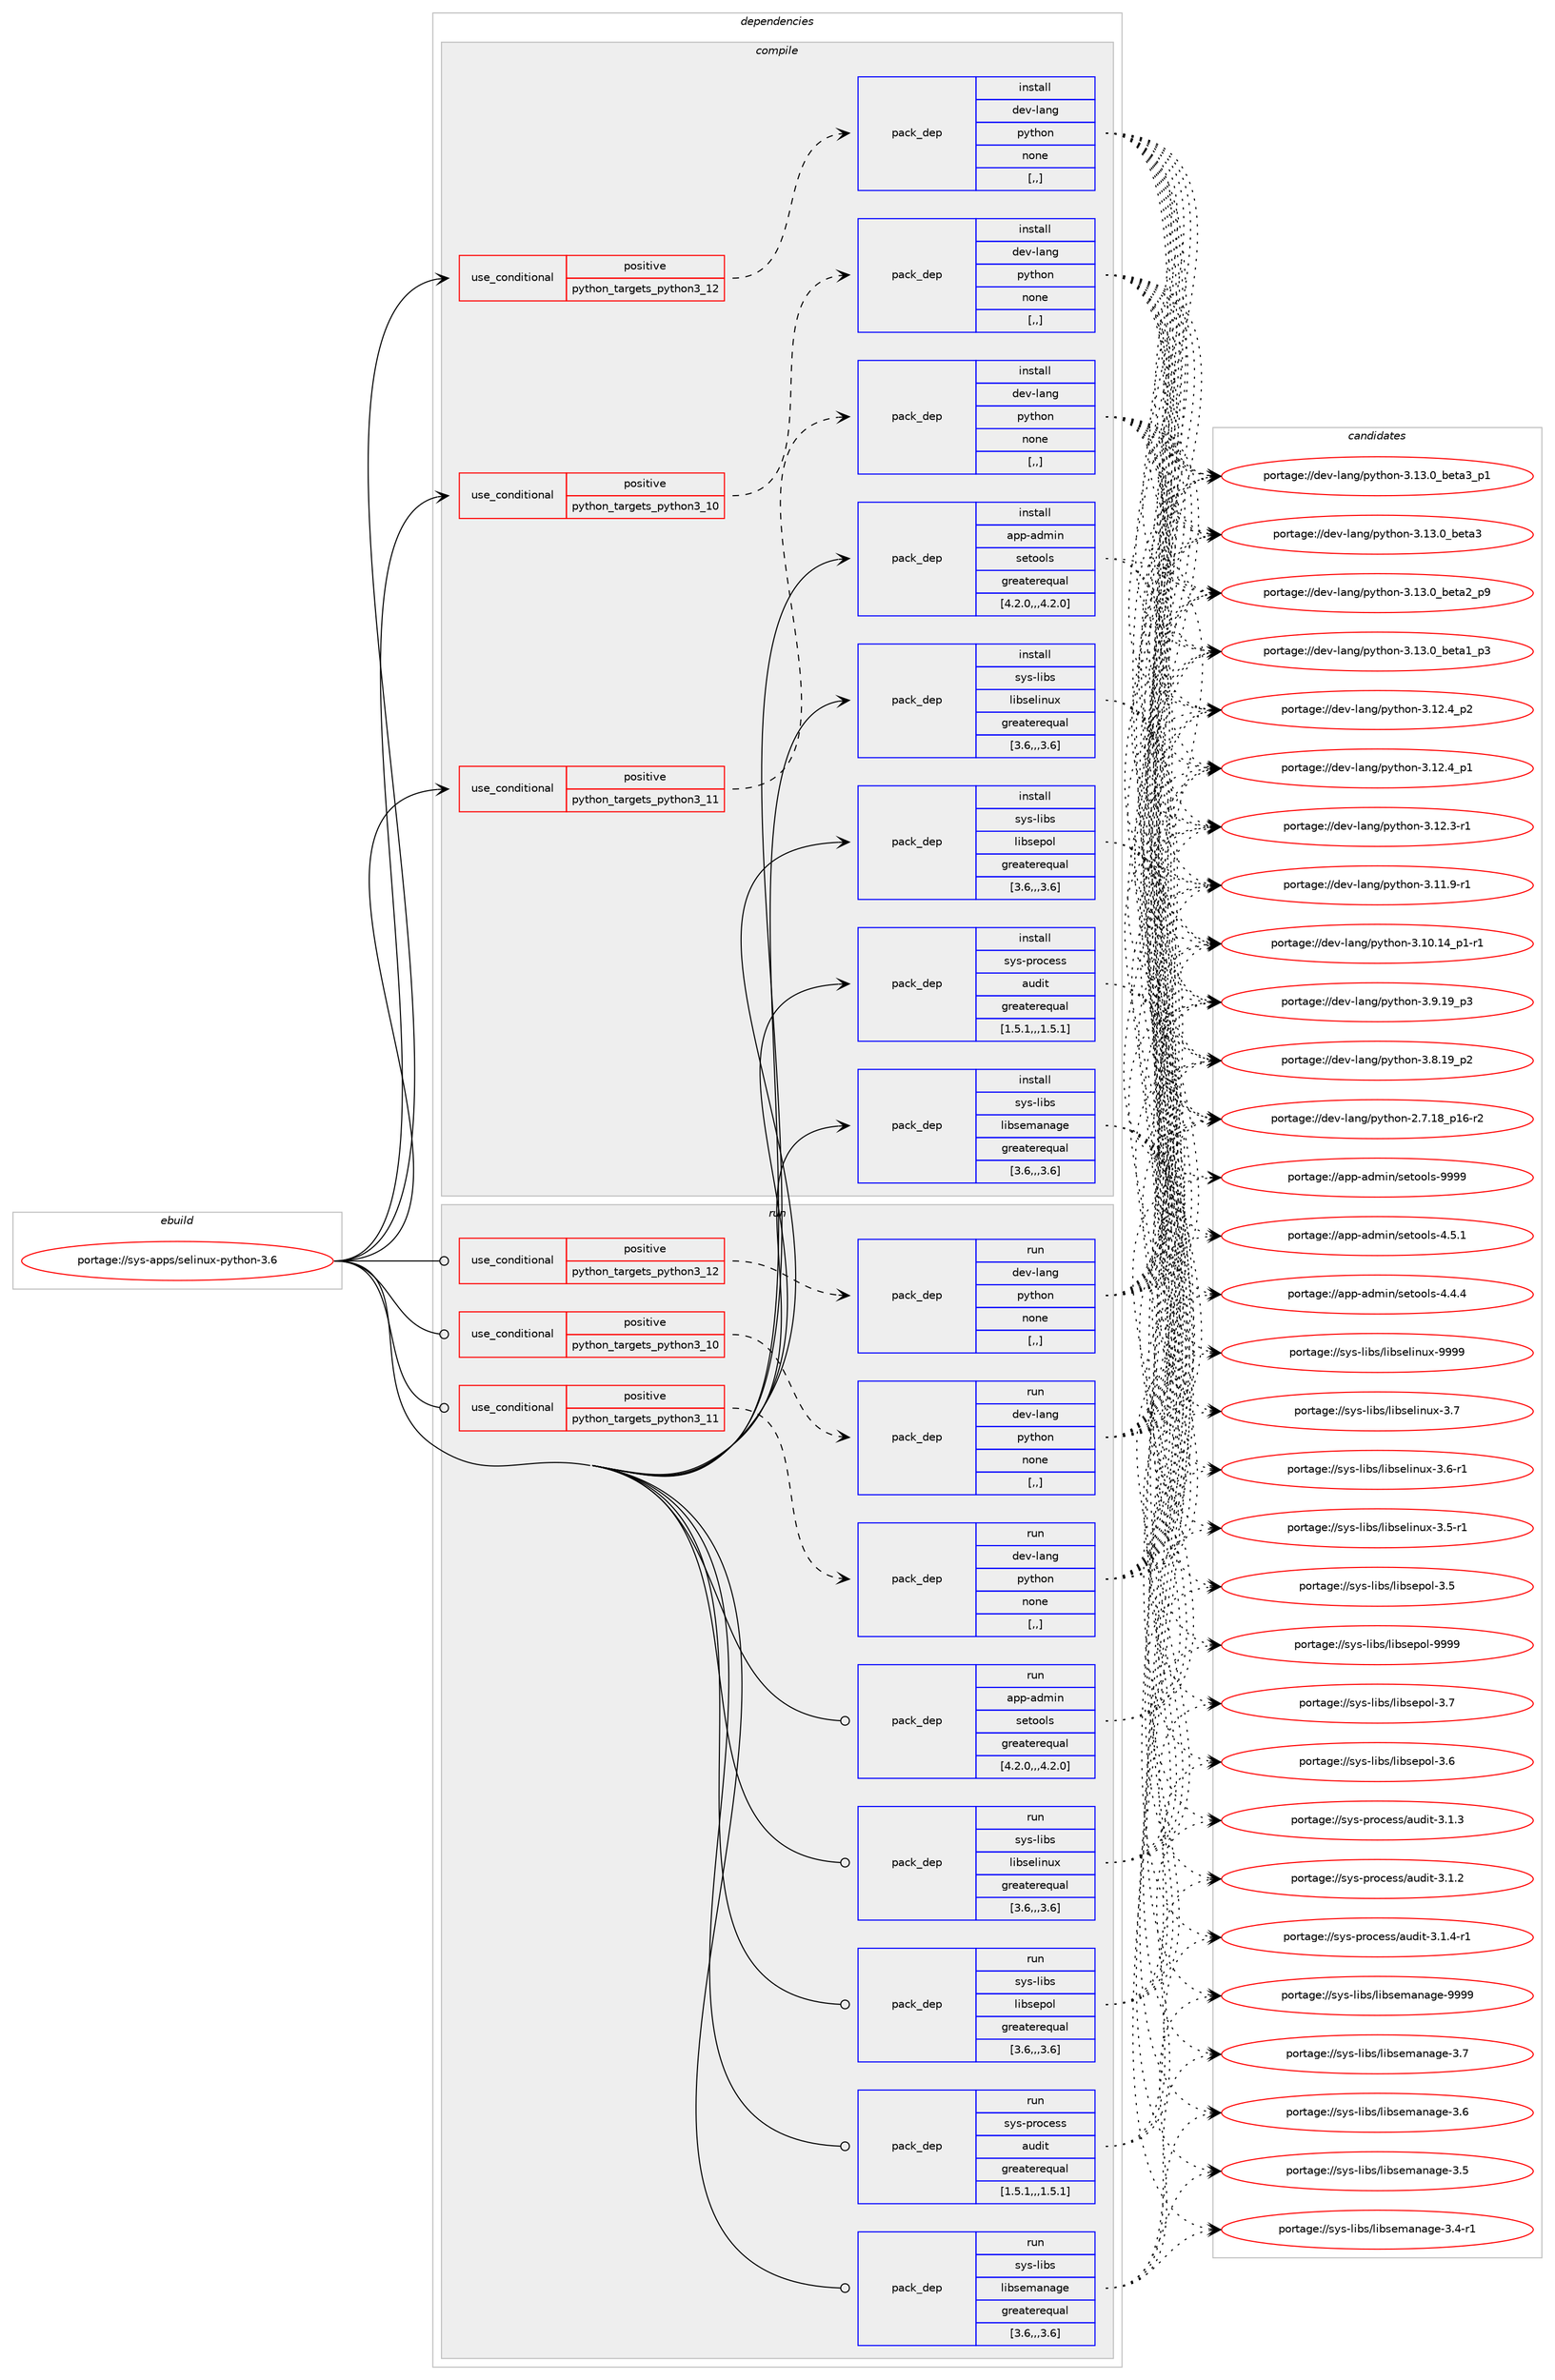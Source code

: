 digraph prolog {

# *************
# Graph options
# *************

newrank=true;
concentrate=true;
compound=true;
graph [rankdir=LR,fontname=Helvetica,fontsize=10,ranksep=1.5];#, ranksep=2.5, nodesep=0.2];
edge  [arrowhead=vee];
node  [fontname=Helvetica,fontsize=10];

# **********
# The ebuild
# **********

subgraph cluster_leftcol {
color=gray;
label=<<i>ebuild</i>>;
id [label="portage://sys-apps/selinux-python-3.6", color=red, width=4, href="../sys-apps/selinux-python-3.6.svg"];
}

# ****************
# The dependencies
# ****************

subgraph cluster_midcol {
color=gray;
label=<<i>dependencies</i>>;
subgraph cluster_compile {
fillcolor="#eeeeee";
style=filled;
label=<<i>compile</i>>;
subgraph cond111342 {
dependency421012 [label=<<TABLE BORDER="0" CELLBORDER="1" CELLSPACING="0" CELLPADDING="4"><TR><TD ROWSPAN="3" CELLPADDING="10">use_conditional</TD></TR><TR><TD>positive</TD></TR><TR><TD>python_targets_python3_10</TD></TR></TABLE>>, shape=none, color=red];
subgraph pack306730 {
dependency421013 [label=<<TABLE BORDER="0" CELLBORDER="1" CELLSPACING="0" CELLPADDING="4" WIDTH="220"><TR><TD ROWSPAN="6" CELLPADDING="30">pack_dep</TD></TR><TR><TD WIDTH="110">install</TD></TR><TR><TD>dev-lang</TD></TR><TR><TD>python</TD></TR><TR><TD>none</TD></TR><TR><TD>[,,]</TD></TR></TABLE>>, shape=none, color=blue];
}
dependency421012:e -> dependency421013:w [weight=20,style="dashed",arrowhead="vee"];
}
id:e -> dependency421012:w [weight=20,style="solid",arrowhead="vee"];
subgraph cond111343 {
dependency421014 [label=<<TABLE BORDER="0" CELLBORDER="1" CELLSPACING="0" CELLPADDING="4"><TR><TD ROWSPAN="3" CELLPADDING="10">use_conditional</TD></TR><TR><TD>positive</TD></TR><TR><TD>python_targets_python3_11</TD></TR></TABLE>>, shape=none, color=red];
subgraph pack306731 {
dependency421015 [label=<<TABLE BORDER="0" CELLBORDER="1" CELLSPACING="0" CELLPADDING="4" WIDTH="220"><TR><TD ROWSPAN="6" CELLPADDING="30">pack_dep</TD></TR><TR><TD WIDTH="110">install</TD></TR><TR><TD>dev-lang</TD></TR><TR><TD>python</TD></TR><TR><TD>none</TD></TR><TR><TD>[,,]</TD></TR></TABLE>>, shape=none, color=blue];
}
dependency421014:e -> dependency421015:w [weight=20,style="dashed",arrowhead="vee"];
}
id:e -> dependency421014:w [weight=20,style="solid",arrowhead="vee"];
subgraph cond111344 {
dependency421016 [label=<<TABLE BORDER="0" CELLBORDER="1" CELLSPACING="0" CELLPADDING="4"><TR><TD ROWSPAN="3" CELLPADDING="10">use_conditional</TD></TR><TR><TD>positive</TD></TR><TR><TD>python_targets_python3_12</TD></TR></TABLE>>, shape=none, color=red];
subgraph pack306732 {
dependency421017 [label=<<TABLE BORDER="0" CELLBORDER="1" CELLSPACING="0" CELLPADDING="4" WIDTH="220"><TR><TD ROWSPAN="6" CELLPADDING="30">pack_dep</TD></TR><TR><TD WIDTH="110">install</TD></TR><TR><TD>dev-lang</TD></TR><TR><TD>python</TD></TR><TR><TD>none</TD></TR><TR><TD>[,,]</TD></TR></TABLE>>, shape=none, color=blue];
}
dependency421016:e -> dependency421017:w [weight=20,style="dashed",arrowhead="vee"];
}
id:e -> dependency421016:w [weight=20,style="solid",arrowhead="vee"];
subgraph pack306733 {
dependency421018 [label=<<TABLE BORDER="0" CELLBORDER="1" CELLSPACING="0" CELLPADDING="4" WIDTH="220"><TR><TD ROWSPAN="6" CELLPADDING="30">pack_dep</TD></TR><TR><TD WIDTH="110">install</TD></TR><TR><TD>app-admin</TD></TR><TR><TD>setools</TD></TR><TR><TD>greaterequal</TD></TR><TR><TD>[4.2.0,,,4.2.0]</TD></TR></TABLE>>, shape=none, color=blue];
}
id:e -> dependency421018:w [weight=20,style="solid",arrowhead="vee"];
subgraph pack306734 {
dependency421019 [label=<<TABLE BORDER="0" CELLBORDER="1" CELLSPACING="0" CELLPADDING="4" WIDTH="220"><TR><TD ROWSPAN="6" CELLPADDING="30">pack_dep</TD></TR><TR><TD WIDTH="110">install</TD></TR><TR><TD>sys-libs</TD></TR><TR><TD>libselinux</TD></TR><TR><TD>greaterequal</TD></TR><TR><TD>[3.6,,,3.6]</TD></TR></TABLE>>, shape=none, color=blue];
}
id:e -> dependency421019:w [weight=20,style="solid",arrowhead="vee"];
subgraph pack306735 {
dependency421020 [label=<<TABLE BORDER="0" CELLBORDER="1" CELLSPACING="0" CELLPADDING="4" WIDTH="220"><TR><TD ROWSPAN="6" CELLPADDING="30">pack_dep</TD></TR><TR><TD WIDTH="110">install</TD></TR><TR><TD>sys-libs</TD></TR><TR><TD>libsemanage</TD></TR><TR><TD>greaterequal</TD></TR><TR><TD>[3.6,,,3.6]</TD></TR></TABLE>>, shape=none, color=blue];
}
id:e -> dependency421020:w [weight=20,style="solid",arrowhead="vee"];
subgraph pack306736 {
dependency421021 [label=<<TABLE BORDER="0" CELLBORDER="1" CELLSPACING="0" CELLPADDING="4" WIDTH="220"><TR><TD ROWSPAN="6" CELLPADDING="30">pack_dep</TD></TR><TR><TD WIDTH="110">install</TD></TR><TR><TD>sys-libs</TD></TR><TR><TD>libsepol</TD></TR><TR><TD>greaterequal</TD></TR><TR><TD>[3.6,,,3.6]</TD></TR></TABLE>>, shape=none, color=blue];
}
id:e -> dependency421021:w [weight=20,style="solid",arrowhead="vee"];
subgraph pack306737 {
dependency421022 [label=<<TABLE BORDER="0" CELLBORDER="1" CELLSPACING="0" CELLPADDING="4" WIDTH="220"><TR><TD ROWSPAN="6" CELLPADDING="30">pack_dep</TD></TR><TR><TD WIDTH="110">install</TD></TR><TR><TD>sys-process</TD></TR><TR><TD>audit</TD></TR><TR><TD>greaterequal</TD></TR><TR><TD>[1.5.1,,,1.5.1]</TD></TR></TABLE>>, shape=none, color=blue];
}
id:e -> dependency421022:w [weight=20,style="solid",arrowhead="vee"];
}
subgraph cluster_compileandrun {
fillcolor="#eeeeee";
style=filled;
label=<<i>compile and run</i>>;
}
subgraph cluster_run {
fillcolor="#eeeeee";
style=filled;
label=<<i>run</i>>;
subgraph cond111345 {
dependency421023 [label=<<TABLE BORDER="0" CELLBORDER="1" CELLSPACING="0" CELLPADDING="4"><TR><TD ROWSPAN="3" CELLPADDING="10">use_conditional</TD></TR><TR><TD>positive</TD></TR><TR><TD>python_targets_python3_10</TD></TR></TABLE>>, shape=none, color=red];
subgraph pack306738 {
dependency421024 [label=<<TABLE BORDER="0" CELLBORDER="1" CELLSPACING="0" CELLPADDING="4" WIDTH="220"><TR><TD ROWSPAN="6" CELLPADDING="30">pack_dep</TD></TR><TR><TD WIDTH="110">run</TD></TR><TR><TD>dev-lang</TD></TR><TR><TD>python</TD></TR><TR><TD>none</TD></TR><TR><TD>[,,]</TD></TR></TABLE>>, shape=none, color=blue];
}
dependency421023:e -> dependency421024:w [weight=20,style="dashed",arrowhead="vee"];
}
id:e -> dependency421023:w [weight=20,style="solid",arrowhead="odot"];
subgraph cond111346 {
dependency421025 [label=<<TABLE BORDER="0" CELLBORDER="1" CELLSPACING="0" CELLPADDING="4"><TR><TD ROWSPAN="3" CELLPADDING="10">use_conditional</TD></TR><TR><TD>positive</TD></TR><TR><TD>python_targets_python3_11</TD></TR></TABLE>>, shape=none, color=red];
subgraph pack306739 {
dependency421026 [label=<<TABLE BORDER="0" CELLBORDER="1" CELLSPACING="0" CELLPADDING="4" WIDTH="220"><TR><TD ROWSPAN="6" CELLPADDING="30">pack_dep</TD></TR><TR><TD WIDTH="110">run</TD></TR><TR><TD>dev-lang</TD></TR><TR><TD>python</TD></TR><TR><TD>none</TD></TR><TR><TD>[,,]</TD></TR></TABLE>>, shape=none, color=blue];
}
dependency421025:e -> dependency421026:w [weight=20,style="dashed",arrowhead="vee"];
}
id:e -> dependency421025:w [weight=20,style="solid",arrowhead="odot"];
subgraph cond111347 {
dependency421027 [label=<<TABLE BORDER="0" CELLBORDER="1" CELLSPACING="0" CELLPADDING="4"><TR><TD ROWSPAN="3" CELLPADDING="10">use_conditional</TD></TR><TR><TD>positive</TD></TR><TR><TD>python_targets_python3_12</TD></TR></TABLE>>, shape=none, color=red];
subgraph pack306740 {
dependency421028 [label=<<TABLE BORDER="0" CELLBORDER="1" CELLSPACING="0" CELLPADDING="4" WIDTH="220"><TR><TD ROWSPAN="6" CELLPADDING="30">pack_dep</TD></TR><TR><TD WIDTH="110">run</TD></TR><TR><TD>dev-lang</TD></TR><TR><TD>python</TD></TR><TR><TD>none</TD></TR><TR><TD>[,,]</TD></TR></TABLE>>, shape=none, color=blue];
}
dependency421027:e -> dependency421028:w [weight=20,style="dashed",arrowhead="vee"];
}
id:e -> dependency421027:w [weight=20,style="solid",arrowhead="odot"];
subgraph pack306741 {
dependency421029 [label=<<TABLE BORDER="0" CELLBORDER="1" CELLSPACING="0" CELLPADDING="4" WIDTH="220"><TR><TD ROWSPAN="6" CELLPADDING="30">pack_dep</TD></TR><TR><TD WIDTH="110">run</TD></TR><TR><TD>app-admin</TD></TR><TR><TD>setools</TD></TR><TR><TD>greaterequal</TD></TR><TR><TD>[4.2.0,,,4.2.0]</TD></TR></TABLE>>, shape=none, color=blue];
}
id:e -> dependency421029:w [weight=20,style="solid",arrowhead="odot"];
subgraph pack306742 {
dependency421030 [label=<<TABLE BORDER="0" CELLBORDER="1" CELLSPACING="0" CELLPADDING="4" WIDTH="220"><TR><TD ROWSPAN="6" CELLPADDING="30">pack_dep</TD></TR><TR><TD WIDTH="110">run</TD></TR><TR><TD>sys-libs</TD></TR><TR><TD>libselinux</TD></TR><TR><TD>greaterequal</TD></TR><TR><TD>[3.6,,,3.6]</TD></TR></TABLE>>, shape=none, color=blue];
}
id:e -> dependency421030:w [weight=20,style="solid",arrowhead="odot"];
subgraph pack306743 {
dependency421031 [label=<<TABLE BORDER="0" CELLBORDER="1" CELLSPACING="0" CELLPADDING="4" WIDTH="220"><TR><TD ROWSPAN="6" CELLPADDING="30">pack_dep</TD></TR><TR><TD WIDTH="110">run</TD></TR><TR><TD>sys-libs</TD></TR><TR><TD>libsemanage</TD></TR><TR><TD>greaterequal</TD></TR><TR><TD>[3.6,,,3.6]</TD></TR></TABLE>>, shape=none, color=blue];
}
id:e -> dependency421031:w [weight=20,style="solid",arrowhead="odot"];
subgraph pack306744 {
dependency421032 [label=<<TABLE BORDER="0" CELLBORDER="1" CELLSPACING="0" CELLPADDING="4" WIDTH="220"><TR><TD ROWSPAN="6" CELLPADDING="30">pack_dep</TD></TR><TR><TD WIDTH="110">run</TD></TR><TR><TD>sys-libs</TD></TR><TR><TD>libsepol</TD></TR><TR><TD>greaterequal</TD></TR><TR><TD>[3.6,,,3.6]</TD></TR></TABLE>>, shape=none, color=blue];
}
id:e -> dependency421032:w [weight=20,style="solid",arrowhead="odot"];
subgraph pack306745 {
dependency421033 [label=<<TABLE BORDER="0" CELLBORDER="1" CELLSPACING="0" CELLPADDING="4" WIDTH="220"><TR><TD ROWSPAN="6" CELLPADDING="30">pack_dep</TD></TR><TR><TD WIDTH="110">run</TD></TR><TR><TD>sys-process</TD></TR><TR><TD>audit</TD></TR><TR><TD>greaterequal</TD></TR><TR><TD>[1.5.1,,,1.5.1]</TD></TR></TABLE>>, shape=none, color=blue];
}
id:e -> dependency421033:w [weight=20,style="solid",arrowhead="odot"];
}
}

# **************
# The candidates
# **************

subgraph cluster_choices {
rank=same;
color=gray;
label=<<i>candidates</i>>;

subgraph choice306730 {
color=black;
nodesep=1;
choice10010111845108971101034711212111610411111045514649514648959810111697519511249 [label="portage://dev-lang/python-3.13.0_beta3_p1", color=red, width=4,href="../dev-lang/python-3.13.0_beta3_p1.svg"];
choice1001011184510897110103471121211161041111104551464951464895981011169751 [label="portage://dev-lang/python-3.13.0_beta3", color=red, width=4,href="../dev-lang/python-3.13.0_beta3.svg"];
choice10010111845108971101034711212111610411111045514649514648959810111697509511257 [label="portage://dev-lang/python-3.13.0_beta2_p9", color=red, width=4,href="../dev-lang/python-3.13.0_beta2_p9.svg"];
choice10010111845108971101034711212111610411111045514649514648959810111697499511251 [label="portage://dev-lang/python-3.13.0_beta1_p3", color=red, width=4,href="../dev-lang/python-3.13.0_beta1_p3.svg"];
choice100101118451089711010347112121116104111110455146495046529511250 [label="portage://dev-lang/python-3.12.4_p2", color=red, width=4,href="../dev-lang/python-3.12.4_p2.svg"];
choice100101118451089711010347112121116104111110455146495046529511249 [label="portage://dev-lang/python-3.12.4_p1", color=red, width=4,href="../dev-lang/python-3.12.4_p1.svg"];
choice100101118451089711010347112121116104111110455146495046514511449 [label="portage://dev-lang/python-3.12.3-r1", color=red, width=4,href="../dev-lang/python-3.12.3-r1.svg"];
choice100101118451089711010347112121116104111110455146494946574511449 [label="portage://dev-lang/python-3.11.9-r1", color=red, width=4,href="../dev-lang/python-3.11.9-r1.svg"];
choice100101118451089711010347112121116104111110455146494846495295112494511449 [label="portage://dev-lang/python-3.10.14_p1-r1", color=red, width=4,href="../dev-lang/python-3.10.14_p1-r1.svg"];
choice100101118451089711010347112121116104111110455146574649579511251 [label="portage://dev-lang/python-3.9.19_p3", color=red, width=4,href="../dev-lang/python-3.9.19_p3.svg"];
choice100101118451089711010347112121116104111110455146564649579511250 [label="portage://dev-lang/python-3.8.19_p2", color=red, width=4,href="../dev-lang/python-3.8.19_p2.svg"];
choice100101118451089711010347112121116104111110455046554649569511249544511450 [label="portage://dev-lang/python-2.7.18_p16-r2", color=red, width=4,href="../dev-lang/python-2.7.18_p16-r2.svg"];
dependency421013:e -> choice10010111845108971101034711212111610411111045514649514648959810111697519511249:w [style=dotted,weight="100"];
dependency421013:e -> choice1001011184510897110103471121211161041111104551464951464895981011169751:w [style=dotted,weight="100"];
dependency421013:e -> choice10010111845108971101034711212111610411111045514649514648959810111697509511257:w [style=dotted,weight="100"];
dependency421013:e -> choice10010111845108971101034711212111610411111045514649514648959810111697499511251:w [style=dotted,weight="100"];
dependency421013:e -> choice100101118451089711010347112121116104111110455146495046529511250:w [style=dotted,weight="100"];
dependency421013:e -> choice100101118451089711010347112121116104111110455146495046529511249:w [style=dotted,weight="100"];
dependency421013:e -> choice100101118451089711010347112121116104111110455146495046514511449:w [style=dotted,weight="100"];
dependency421013:e -> choice100101118451089711010347112121116104111110455146494946574511449:w [style=dotted,weight="100"];
dependency421013:e -> choice100101118451089711010347112121116104111110455146494846495295112494511449:w [style=dotted,weight="100"];
dependency421013:e -> choice100101118451089711010347112121116104111110455146574649579511251:w [style=dotted,weight="100"];
dependency421013:e -> choice100101118451089711010347112121116104111110455146564649579511250:w [style=dotted,weight="100"];
dependency421013:e -> choice100101118451089711010347112121116104111110455046554649569511249544511450:w [style=dotted,weight="100"];
}
subgraph choice306731 {
color=black;
nodesep=1;
choice10010111845108971101034711212111610411111045514649514648959810111697519511249 [label="portage://dev-lang/python-3.13.0_beta3_p1", color=red, width=4,href="../dev-lang/python-3.13.0_beta3_p1.svg"];
choice1001011184510897110103471121211161041111104551464951464895981011169751 [label="portage://dev-lang/python-3.13.0_beta3", color=red, width=4,href="../dev-lang/python-3.13.0_beta3.svg"];
choice10010111845108971101034711212111610411111045514649514648959810111697509511257 [label="portage://dev-lang/python-3.13.0_beta2_p9", color=red, width=4,href="../dev-lang/python-3.13.0_beta2_p9.svg"];
choice10010111845108971101034711212111610411111045514649514648959810111697499511251 [label="portage://dev-lang/python-3.13.0_beta1_p3", color=red, width=4,href="../dev-lang/python-3.13.0_beta1_p3.svg"];
choice100101118451089711010347112121116104111110455146495046529511250 [label="portage://dev-lang/python-3.12.4_p2", color=red, width=4,href="../dev-lang/python-3.12.4_p2.svg"];
choice100101118451089711010347112121116104111110455146495046529511249 [label="portage://dev-lang/python-3.12.4_p1", color=red, width=4,href="../dev-lang/python-3.12.4_p1.svg"];
choice100101118451089711010347112121116104111110455146495046514511449 [label="portage://dev-lang/python-3.12.3-r1", color=red, width=4,href="../dev-lang/python-3.12.3-r1.svg"];
choice100101118451089711010347112121116104111110455146494946574511449 [label="portage://dev-lang/python-3.11.9-r1", color=red, width=4,href="../dev-lang/python-3.11.9-r1.svg"];
choice100101118451089711010347112121116104111110455146494846495295112494511449 [label="portage://dev-lang/python-3.10.14_p1-r1", color=red, width=4,href="../dev-lang/python-3.10.14_p1-r1.svg"];
choice100101118451089711010347112121116104111110455146574649579511251 [label="portage://dev-lang/python-3.9.19_p3", color=red, width=4,href="../dev-lang/python-3.9.19_p3.svg"];
choice100101118451089711010347112121116104111110455146564649579511250 [label="portage://dev-lang/python-3.8.19_p2", color=red, width=4,href="../dev-lang/python-3.8.19_p2.svg"];
choice100101118451089711010347112121116104111110455046554649569511249544511450 [label="portage://dev-lang/python-2.7.18_p16-r2", color=red, width=4,href="../dev-lang/python-2.7.18_p16-r2.svg"];
dependency421015:e -> choice10010111845108971101034711212111610411111045514649514648959810111697519511249:w [style=dotted,weight="100"];
dependency421015:e -> choice1001011184510897110103471121211161041111104551464951464895981011169751:w [style=dotted,weight="100"];
dependency421015:e -> choice10010111845108971101034711212111610411111045514649514648959810111697509511257:w [style=dotted,weight="100"];
dependency421015:e -> choice10010111845108971101034711212111610411111045514649514648959810111697499511251:w [style=dotted,weight="100"];
dependency421015:e -> choice100101118451089711010347112121116104111110455146495046529511250:w [style=dotted,weight="100"];
dependency421015:e -> choice100101118451089711010347112121116104111110455146495046529511249:w [style=dotted,weight="100"];
dependency421015:e -> choice100101118451089711010347112121116104111110455146495046514511449:w [style=dotted,weight="100"];
dependency421015:e -> choice100101118451089711010347112121116104111110455146494946574511449:w [style=dotted,weight="100"];
dependency421015:e -> choice100101118451089711010347112121116104111110455146494846495295112494511449:w [style=dotted,weight="100"];
dependency421015:e -> choice100101118451089711010347112121116104111110455146574649579511251:w [style=dotted,weight="100"];
dependency421015:e -> choice100101118451089711010347112121116104111110455146564649579511250:w [style=dotted,weight="100"];
dependency421015:e -> choice100101118451089711010347112121116104111110455046554649569511249544511450:w [style=dotted,weight="100"];
}
subgraph choice306732 {
color=black;
nodesep=1;
choice10010111845108971101034711212111610411111045514649514648959810111697519511249 [label="portage://dev-lang/python-3.13.0_beta3_p1", color=red, width=4,href="../dev-lang/python-3.13.0_beta3_p1.svg"];
choice1001011184510897110103471121211161041111104551464951464895981011169751 [label="portage://dev-lang/python-3.13.0_beta3", color=red, width=4,href="../dev-lang/python-3.13.0_beta3.svg"];
choice10010111845108971101034711212111610411111045514649514648959810111697509511257 [label="portage://dev-lang/python-3.13.0_beta2_p9", color=red, width=4,href="../dev-lang/python-3.13.0_beta2_p9.svg"];
choice10010111845108971101034711212111610411111045514649514648959810111697499511251 [label="portage://dev-lang/python-3.13.0_beta1_p3", color=red, width=4,href="../dev-lang/python-3.13.0_beta1_p3.svg"];
choice100101118451089711010347112121116104111110455146495046529511250 [label="portage://dev-lang/python-3.12.4_p2", color=red, width=4,href="../dev-lang/python-3.12.4_p2.svg"];
choice100101118451089711010347112121116104111110455146495046529511249 [label="portage://dev-lang/python-3.12.4_p1", color=red, width=4,href="../dev-lang/python-3.12.4_p1.svg"];
choice100101118451089711010347112121116104111110455146495046514511449 [label="portage://dev-lang/python-3.12.3-r1", color=red, width=4,href="../dev-lang/python-3.12.3-r1.svg"];
choice100101118451089711010347112121116104111110455146494946574511449 [label="portage://dev-lang/python-3.11.9-r1", color=red, width=4,href="../dev-lang/python-3.11.9-r1.svg"];
choice100101118451089711010347112121116104111110455146494846495295112494511449 [label="portage://dev-lang/python-3.10.14_p1-r1", color=red, width=4,href="../dev-lang/python-3.10.14_p1-r1.svg"];
choice100101118451089711010347112121116104111110455146574649579511251 [label="portage://dev-lang/python-3.9.19_p3", color=red, width=4,href="../dev-lang/python-3.9.19_p3.svg"];
choice100101118451089711010347112121116104111110455146564649579511250 [label="portage://dev-lang/python-3.8.19_p2", color=red, width=4,href="../dev-lang/python-3.8.19_p2.svg"];
choice100101118451089711010347112121116104111110455046554649569511249544511450 [label="portage://dev-lang/python-2.7.18_p16-r2", color=red, width=4,href="../dev-lang/python-2.7.18_p16-r2.svg"];
dependency421017:e -> choice10010111845108971101034711212111610411111045514649514648959810111697519511249:w [style=dotted,weight="100"];
dependency421017:e -> choice1001011184510897110103471121211161041111104551464951464895981011169751:w [style=dotted,weight="100"];
dependency421017:e -> choice10010111845108971101034711212111610411111045514649514648959810111697509511257:w [style=dotted,weight="100"];
dependency421017:e -> choice10010111845108971101034711212111610411111045514649514648959810111697499511251:w [style=dotted,weight="100"];
dependency421017:e -> choice100101118451089711010347112121116104111110455146495046529511250:w [style=dotted,weight="100"];
dependency421017:e -> choice100101118451089711010347112121116104111110455146495046529511249:w [style=dotted,weight="100"];
dependency421017:e -> choice100101118451089711010347112121116104111110455146495046514511449:w [style=dotted,weight="100"];
dependency421017:e -> choice100101118451089711010347112121116104111110455146494946574511449:w [style=dotted,weight="100"];
dependency421017:e -> choice100101118451089711010347112121116104111110455146494846495295112494511449:w [style=dotted,weight="100"];
dependency421017:e -> choice100101118451089711010347112121116104111110455146574649579511251:w [style=dotted,weight="100"];
dependency421017:e -> choice100101118451089711010347112121116104111110455146564649579511250:w [style=dotted,weight="100"];
dependency421017:e -> choice100101118451089711010347112121116104111110455046554649569511249544511450:w [style=dotted,weight="100"];
}
subgraph choice306733 {
color=black;
nodesep=1;
choice971121124597100109105110471151011161111111081154557575757 [label="portage://app-admin/setools-9999", color=red, width=4,href="../app-admin/setools-9999.svg"];
choice97112112459710010910511047115101116111111108115455246534649 [label="portage://app-admin/setools-4.5.1", color=red, width=4,href="../app-admin/setools-4.5.1.svg"];
choice97112112459710010910511047115101116111111108115455246524652 [label="portage://app-admin/setools-4.4.4", color=red, width=4,href="../app-admin/setools-4.4.4.svg"];
dependency421018:e -> choice971121124597100109105110471151011161111111081154557575757:w [style=dotted,weight="100"];
dependency421018:e -> choice97112112459710010910511047115101116111111108115455246534649:w [style=dotted,weight="100"];
dependency421018:e -> choice97112112459710010910511047115101116111111108115455246524652:w [style=dotted,weight="100"];
}
subgraph choice306734 {
color=black;
nodesep=1;
choice115121115451081059811547108105981151011081051101171204557575757 [label="portage://sys-libs/libselinux-9999", color=red, width=4,href="../sys-libs/libselinux-9999.svg"];
choice1151211154510810598115471081059811510110810511011712045514655 [label="portage://sys-libs/libselinux-3.7", color=red, width=4,href="../sys-libs/libselinux-3.7.svg"];
choice11512111545108105981154710810598115101108105110117120455146544511449 [label="portage://sys-libs/libselinux-3.6-r1", color=red, width=4,href="../sys-libs/libselinux-3.6-r1.svg"];
choice11512111545108105981154710810598115101108105110117120455146534511449 [label="portage://sys-libs/libselinux-3.5-r1", color=red, width=4,href="../sys-libs/libselinux-3.5-r1.svg"];
dependency421019:e -> choice115121115451081059811547108105981151011081051101171204557575757:w [style=dotted,weight="100"];
dependency421019:e -> choice1151211154510810598115471081059811510110810511011712045514655:w [style=dotted,weight="100"];
dependency421019:e -> choice11512111545108105981154710810598115101108105110117120455146544511449:w [style=dotted,weight="100"];
dependency421019:e -> choice11512111545108105981154710810598115101108105110117120455146534511449:w [style=dotted,weight="100"];
}
subgraph choice306735 {
color=black;
nodesep=1;
choice1151211154510810598115471081059811510110997110971031014557575757 [label="portage://sys-libs/libsemanage-9999", color=red, width=4,href="../sys-libs/libsemanage-9999.svg"];
choice11512111545108105981154710810598115101109971109710310145514655 [label="portage://sys-libs/libsemanage-3.7", color=red, width=4,href="../sys-libs/libsemanage-3.7.svg"];
choice11512111545108105981154710810598115101109971109710310145514654 [label="portage://sys-libs/libsemanage-3.6", color=red, width=4,href="../sys-libs/libsemanage-3.6.svg"];
choice11512111545108105981154710810598115101109971109710310145514653 [label="portage://sys-libs/libsemanage-3.5", color=red, width=4,href="../sys-libs/libsemanage-3.5.svg"];
choice115121115451081059811547108105981151011099711097103101455146524511449 [label="portage://sys-libs/libsemanage-3.4-r1", color=red, width=4,href="../sys-libs/libsemanage-3.4-r1.svg"];
dependency421020:e -> choice1151211154510810598115471081059811510110997110971031014557575757:w [style=dotted,weight="100"];
dependency421020:e -> choice11512111545108105981154710810598115101109971109710310145514655:w [style=dotted,weight="100"];
dependency421020:e -> choice11512111545108105981154710810598115101109971109710310145514654:w [style=dotted,weight="100"];
dependency421020:e -> choice11512111545108105981154710810598115101109971109710310145514653:w [style=dotted,weight="100"];
dependency421020:e -> choice115121115451081059811547108105981151011099711097103101455146524511449:w [style=dotted,weight="100"];
}
subgraph choice306736 {
color=black;
nodesep=1;
choice115121115451081059811547108105981151011121111084557575757 [label="portage://sys-libs/libsepol-9999", color=red, width=4,href="../sys-libs/libsepol-9999.svg"];
choice1151211154510810598115471081059811510111211110845514655 [label="portage://sys-libs/libsepol-3.7", color=red, width=4,href="../sys-libs/libsepol-3.7.svg"];
choice1151211154510810598115471081059811510111211110845514654 [label="portage://sys-libs/libsepol-3.6", color=red, width=4,href="../sys-libs/libsepol-3.6.svg"];
choice1151211154510810598115471081059811510111211110845514653 [label="portage://sys-libs/libsepol-3.5", color=red, width=4,href="../sys-libs/libsepol-3.5.svg"];
dependency421021:e -> choice115121115451081059811547108105981151011121111084557575757:w [style=dotted,weight="100"];
dependency421021:e -> choice1151211154510810598115471081059811510111211110845514655:w [style=dotted,weight="100"];
dependency421021:e -> choice1151211154510810598115471081059811510111211110845514654:w [style=dotted,weight="100"];
dependency421021:e -> choice1151211154510810598115471081059811510111211110845514653:w [style=dotted,weight="100"];
}
subgraph choice306737 {
color=black;
nodesep=1;
choice115121115451121141119910111511547971171001051164551464946524511449 [label="portage://sys-process/audit-3.1.4-r1", color=red, width=4,href="../sys-process/audit-3.1.4-r1.svg"];
choice11512111545112114111991011151154797117100105116455146494651 [label="portage://sys-process/audit-3.1.3", color=red, width=4,href="../sys-process/audit-3.1.3.svg"];
choice11512111545112114111991011151154797117100105116455146494650 [label="portage://sys-process/audit-3.1.2", color=red, width=4,href="../sys-process/audit-3.1.2.svg"];
dependency421022:e -> choice115121115451121141119910111511547971171001051164551464946524511449:w [style=dotted,weight="100"];
dependency421022:e -> choice11512111545112114111991011151154797117100105116455146494651:w [style=dotted,weight="100"];
dependency421022:e -> choice11512111545112114111991011151154797117100105116455146494650:w [style=dotted,weight="100"];
}
subgraph choice306738 {
color=black;
nodesep=1;
choice10010111845108971101034711212111610411111045514649514648959810111697519511249 [label="portage://dev-lang/python-3.13.0_beta3_p1", color=red, width=4,href="../dev-lang/python-3.13.0_beta3_p1.svg"];
choice1001011184510897110103471121211161041111104551464951464895981011169751 [label="portage://dev-lang/python-3.13.0_beta3", color=red, width=4,href="../dev-lang/python-3.13.0_beta3.svg"];
choice10010111845108971101034711212111610411111045514649514648959810111697509511257 [label="portage://dev-lang/python-3.13.0_beta2_p9", color=red, width=4,href="../dev-lang/python-3.13.0_beta2_p9.svg"];
choice10010111845108971101034711212111610411111045514649514648959810111697499511251 [label="portage://dev-lang/python-3.13.0_beta1_p3", color=red, width=4,href="../dev-lang/python-3.13.0_beta1_p3.svg"];
choice100101118451089711010347112121116104111110455146495046529511250 [label="portage://dev-lang/python-3.12.4_p2", color=red, width=4,href="../dev-lang/python-3.12.4_p2.svg"];
choice100101118451089711010347112121116104111110455146495046529511249 [label="portage://dev-lang/python-3.12.4_p1", color=red, width=4,href="../dev-lang/python-3.12.4_p1.svg"];
choice100101118451089711010347112121116104111110455146495046514511449 [label="portage://dev-lang/python-3.12.3-r1", color=red, width=4,href="../dev-lang/python-3.12.3-r1.svg"];
choice100101118451089711010347112121116104111110455146494946574511449 [label="portage://dev-lang/python-3.11.9-r1", color=red, width=4,href="../dev-lang/python-3.11.9-r1.svg"];
choice100101118451089711010347112121116104111110455146494846495295112494511449 [label="portage://dev-lang/python-3.10.14_p1-r1", color=red, width=4,href="../dev-lang/python-3.10.14_p1-r1.svg"];
choice100101118451089711010347112121116104111110455146574649579511251 [label="portage://dev-lang/python-3.9.19_p3", color=red, width=4,href="../dev-lang/python-3.9.19_p3.svg"];
choice100101118451089711010347112121116104111110455146564649579511250 [label="portage://dev-lang/python-3.8.19_p2", color=red, width=4,href="../dev-lang/python-3.8.19_p2.svg"];
choice100101118451089711010347112121116104111110455046554649569511249544511450 [label="portage://dev-lang/python-2.7.18_p16-r2", color=red, width=4,href="../dev-lang/python-2.7.18_p16-r2.svg"];
dependency421024:e -> choice10010111845108971101034711212111610411111045514649514648959810111697519511249:w [style=dotted,weight="100"];
dependency421024:e -> choice1001011184510897110103471121211161041111104551464951464895981011169751:w [style=dotted,weight="100"];
dependency421024:e -> choice10010111845108971101034711212111610411111045514649514648959810111697509511257:w [style=dotted,weight="100"];
dependency421024:e -> choice10010111845108971101034711212111610411111045514649514648959810111697499511251:w [style=dotted,weight="100"];
dependency421024:e -> choice100101118451089711010347112121116104111110455146495046529511250:w [style=dotted,weight="100"];
dependency421024:e -> choice100101118451089711010347112121116104111110455146495046529511249:w [style=dotted,weight="100"];
dependency421024:e -> choice100101118451089711010347112121116104111110455146495046514511449:w [style=dotted,weight="100"];
dependency421024:e -> choice100101118451089711010347112121116104111110455146494946574511449:w [style=dotted,weight="100"];
dependency421024:e -> choice100101118451089711010347112121116104111110455146494846495295112494511449:w [style=dotted,weight="100"];
dependency421024:e -> choice100101118451089711010347112121116104111110455146574649579511251:w [style=dotted,weight="100"];
dependency421024:e -> choice100101118451089711010347112121116104111110455146564649579511250:w [style=dotted,weight="100"];
dependency421024:e -> choice100101118451089711010347112121116104111110455046554649569511249544511450:w [style=dotted,weight="100"];
}
subgraph choice306739 {
color=black;
nodesep=1;
choice10010111845108971101034711212111610411111045514649514648959810111697519511249 [label="portage://dev-lang/python-3.13.0_beta3_p1", color=red, width=4,href="../dev-lang/python-3.13.0_beta3_p1.svg"];
choice1001011184510897110103471121211161041111104551464951464895981011169751 [label="portage://dev-lang/python-3.13.0_beta3", color=red, width=4,href="../dev-lang/python-3.13.0_beta3.svg"];
choice10010111845108971101034711212111610411111045514649514648959810111697509511257 [label="portage://dev-lang/python-3.13.0_beta2_p9", color=red, width=4,href="../dev-lang/python-3.13.0_beta2_p9.svg"];
choice10010111845108971101034711212111610411111045514649514648959810111697499511251 [label="portage://dev-lang/python-3.13.0_beta1_p3", color=red, width=4,href="../dev-lang/python-3.13.0_beta1_p3.svg"];
choice100101118451089711010347112121116104111110455146495046529511250 [label="portage://dev-lang/python-3.12.4_p2", color=red, width=4,href="../dev-lang/python-3.12.4_p2.svg"];
choice100101118451089711010347112121116104111110455146495046529511249 [label="portage://dev-lang/python-3.12.4_p1", color=red, width=4,href="../dev-lang/python-3.12.4_p1.svg"];
choice100101118451089711010347112121116104111110455146495046514511449 [label="portage://dev-lang/python-3.12.3-r1", color=red, width=4,href="../dev-lang/python-3.12.3-r1.svg"];
choice100101118451089711010347112121116104111110455146494946574511449 [label="portage://dev-lang/python-3.11.9-r1", color=red, width=4,href="../dev-lang/python-3.11.9-r1.svg"];
choice100101118451089711010347112121116104111110455146494846495295112494511449 [label="portage://dev-lang/python-3.10.14_p1-r1", color=red, width=4,href="../dev-lang/python-3.10.14_p1-r1.svg"];
choice100101118451089711010347112121116104111110455146574649579511251 [label="portage://dev-lang/python-3.9.19_p3", color=red, width=4,href="../dev-lang/python-3.9.19_p3.svg"];
choice100101118451089711010347112121116104111110455146564649579511250 [label="portage://dev-lang/python-3.8.19_p2", color=red, width=4,href="../dev-lang/python-3.8.19_p2.svg"];
choice100101118451089711010347112121116104111110455046554649569511249544511450 [label="portage://dev-lang/python-2.7.18_p16-r2", color=red, width=4,href="../dev-lang/python-2.7.18_p16-r2.svg"];
dependency421026:e -> choice10010111845108971101034711212111610411111045514649514648959810111697519511249:w [style=dotted,weight="100"];
dependency421026:e -> choice1001011184510897110103471121211161041111104551464951464895981011169751:w [style=dotted,weight="100"];
dependency421026:e -> choice10010111845108971101034711212111610411111045514649514648959810111697509511257:w [style=dotted,weight="100"];
dependency421026:e -> choice10010111845108971101034711212111610411111045514649514648959810111697499511251:w [style=dotted,weight="100"];
dependency421026:e -> choice100101118451089711010347112121116104111110455146495046529511250:w [style=dotted,weight="100"];
dependency421026:e -> choice100101118451089711010347112121116104111110455146495046529511249:w [style=dotted,weight="100"];
dependency421026:e -> choice100101118451089711010347112121116104111110455146495046514511449:w [style=dotted,weight="100"];
dependency421026:e -> choice100101118451089711010347112121116104111110455146494946574511449:w [style=dotted,weight="100"];
dependency421026:e -> choice100101118451089711010347112121116104111110455146494846495295112494511449:w [style=dotted,weight="100"];
dependency421026:e -> choice100101118451089711010347112121116104111110455146574649579511251:w [style=dotted,weight="100"];
dependency421026:e -> choice100101118451089711010347112121116104111110455146564649579511250:w [style=dotted,weight="100"];
dependency421026:e -> choice100101118451089711010347112121116104111110455046554649569511249544511450:w [style=dotted,weight="100"];
}
subgraph choice306740 {
color=black;
nodesep=1;
choice10010111845108971101034711212111610411111045514649514648959810111697519511249 [label="portage://dev-lang/python-3.13.0_beta3_p1", color=red, width=4,href="../dev-lang/python-3.13.0_beta3_p1.svg"];
choice1001011184510897110103471121211161041111104551464951464895981011169751 [label="portage://dev-lang/python-3.13.0_beta3", color=red, width=4,href="../dev-lang/python-3.13.0_beta3.svg"];
choice10010111845108971101034711212111610411111045514649514648959810111697509511257 [label="portage://dev-lang/python-3.13.0_beta2_p9", color=red, width=4,href="../dev-lang/python-3.13.0_beta2_p9.svg"];
choice10010111845108971101034711212111610411111045514649514648959810111697499511251 [label="portage://dev-lang/python-3.13.0_beta1_p3", color=red, width=4,href="../dev-lang/python-3.13.0_beta1_p3.svg"];
choice100101118451089711010347112121116104111110455146495046529511250 [label="portage://dev-lang/python-3.12.4_p2", color=red, width=4,href="../dev-lang/python-3.12.4_p2.svg"];
choice100101118451089711010347112121116104111110455146495046529511249 [label="portage://dev-lang/python-3.12.4_p1", color=red, width=4,href="../dev-lang/python-3.12.4_p1.svg"];
choice100101118451089711010347112121116104111110455146495046514511449 [label="portage://dev-lang/python-3.12.3-r1", color=red, width=4,href="../dev-lang/python-3.12.3-r1.svg"];
choice100101118451089711010347112121116104111110455146494946574511449 [label="portage://dev-lang/python-3.11.9-r1", color=red, width=4,href="../dev-lang/python-3.11.9-r1.svg"];
choice100101118451089711010347112121116104111110455146494846495295112494511449 [label="portage://dev-lang/python-3.10.14_p1-r1", color=red, width=4,href="../dev-lang/python-3.10.14_p1-r1.svg"];
choice100101118451089711010347112121116104111110455146574649579511251 [label="portage://dev-lang/python-3.9.19_p3", color=red, width=4,href="../dev-lang/python-3.9.19_p3.svg"];
choice100101118451089711010347112121116104111110455146564649579511250 [label="portage://dev-lang/python-3.8.19_p2", color=red, width=4,href="../dev-lang/python-3.8.19_p2.svg"];
choice100101118451089711010347112121116104111110455046554649569511249544511450 [label="portage://dev-lang/python-2.7.18_p16-r2", color=red, width=4,href="../dev-lang/python-2.7.18_p16-r2.svg"];
dependency421028:e -> choice10010111845108971101034711212111610411111045514649514648959810111697519511249:w [style=dotted,weight="100"];
dependency421028:e -> choice1001011184510897110103471121211161041111104551464951464895981011169751:w [style=dotted,weight="100"];
dependency421028:e -> choice10010111845108971101034711212111610411111045514649514648959810111697509511257:w [style=dotted,weight="100"];
dependency421028:e -> choice10010111845108971101034711212111610411111045514649514648959810111697499511251:w [style=dotted,weight="100"];
dependency421028:e -> choice100101118451089711010347112121116104111110455146495046529511250:w [style=dotted,weight="100"];
dependency421028:e -> choice100101118451089711010347112121116104111110455146495046529511249:w [style=dotted,weight="100"];
dependency421028:e -> choice100101118451089711010347112121116104111110455146495046514511449:w [style=dotted,weight="100"];
dependency421028:e -> choice100101118451089711010347112121116104111110455146494946574511449:w [style=dotted,weight="100"];
dependency421028:e -> choice100101118451089711010347112121116104111110455146494846495295112494511449:w [style=dotted,weight="100"];
dependency421028:e -> choice100101118451089711010347112121116104111110455146574649579511251:w [style=dotted,weight="100"];
dependency421028:e -> choice100101118451089711010347112121116104111110455146564649579511250:w [style=dotted,weight="100"];
dependency421028:e -> choice100101118451089711010347112121116104111110455046554649569511249544511450:w [style=dotted,weight="100"];
}
subgraph choice306741 {
color=black;
nodesep=1;
choice971121124597100109105110471151011161111111081154557575757 [label="portage://app-admin/setools-9999", color=red, width=4,href="../app-admin/setools-9999.svg"];
choice97112112459710010910511047115101116111111108115455246534649 [label="portage://app-admin/setools-4.5.1", color=red, width=4,href="../app-admin/setools-4.5.1.svg"];
choice97112112459710010910511047115101116111111108115455246524652 [label="portage://app-admin/setools-4.4.4", color=red, width=4,href="../app-admin/setools-4.4.4.svg"];
dependency421029:e -> choice971121124597100109105110471151011161111111081154557575757:w [style=dotted,weight="100"];
dependency421029:e -> choice97112112459710010910511047115101116111111108115455246534649:w [style=dotted,weight="100"];
dependency421029:e -> choice97112112459710010910511047115101116111111108115455246524652:w [style=dotted,weight="100"];
}
subgraph choice306742 {
color=black;
nodesep=1;
choice115121115451081059811547108105981151011081051101171204557575757 [label="portage://sys-libs/libselinux-9999", color=red, width=4,href="../sys-libs/libselinux-9999.svg"];
choice1151211154510810598115471081059811510110810511011712045514655 [label="portage://sys-libs/libselinux-3.7", color=red, width=4,href="../sys-libs/libselinux-3.7.svg"];
choice11512111545108105981154710810598115101108105110117120455146544511449 [label="portage://sys-libs/libselinux-3.6-r1", color=red, width=4,href="../sys-libs/libselinux-3.6-r1.svg"];
choice11512111545108105981154710810598115101108105110117120455146534511449 [label="portage://sys-libs/libselinux-3.5-r1", color=red, width=4,href="../sys-libs/libselinux-3.5-r1.svg"];
dependency421030:e -> choice115121115451081059811547108105981151011081051101171204557575757:w [style=dotted,weight="100"];
dependency421030:e -> choice1151211154510810598115471081059811510110810511011712045514655:w [style=dotted,weight="100"];
dependency421030:e -> choice11512111545108105981154710810598115101108105110117120455146544511449:w [style=dotted,weight="100"];
dependency421030:e -> choice11512111545108105981154710810598115101108105110117120455146534511449:w [style=dotted,weight="100"];
}
subgraph choice306743 {
color=black;
nodesep=1;
choice1151211154510810598115471081059811510110997110971031014557575757 [label="portage://sys-libs/libsemanage-9999", color=red, width=4,href="../sys-libs/libsemanage-9999.svg"];
choice11512111545108105981154710810598115101109971109710310145514655 [label="portage://sys-libs/libsemanage-3.7", color=red, width=4,href="../sys-libs/libsemanage-3.7.svg"];
choice11512111545108105981154710810598115101109971109710310145514654 [label="portage://sys-libs/libsemanage-3.6", color=red, width=4,href="../sys-libs/libsemanage-3.6.svg"];
choice11512111545108105981154710810598115101109971109710310145514653 [label="portage://sys-libs/libsemanage-3.5", color=red, width=4,href="../sys-libs/libsemanage-3.5.svg"];
choice115121115451081059811547108105981151011099711097103101455146524511449 [label="portage://sys-libs/libsemanage-3.4-r1", color=red, width=4,href="../sys-libs/libsemanage-3.4-r1.svg"];
dependency421031:e -> choice1151211154510810598115471081059811510110997110971031014557575757:w [style=dotted,weight="100"];
dependency421031:e -> choice11512111545108105981154710810598115101109971109710310145514655:w [style=dotted,weight="100"];
dependency421031:e -> choice11512111545108105981154710810598115101109971109710310145514654:w [style=dotted,weight="100"];
dependency421031:e -> choice11512111545108105981154710810598115101109971109710310145514653:w [style=dotted,weight="100"];
dependency421031:e -> choice115121115451081059811547108105981151011099711097103101455146524511449:w [style=dotted,weight="100"];
}
subgraph choice306744 {
color=black;
nodesep=1;
choice115121115451081059811547108105981151011121111084557575757 [label="portage://sys-libs/libsepol-9999", color=red, width=4,href="../sys-libs/libsepol-9999.svg"];
choice1151211154510810598115471081059811510111211110845514655 [label="portage://sys-libs/libsepol-3.7", color=red, width=4,href="../sys-libs/libsepol-3.7.svg"];
choice1151211154510810598115471081059811510111211110845514654 [label="portage://sys-libs/libsepol-3.6", color=red, width=4,href="../sys-libs/libsepol-3.6.svg"];
choice1151211154510810598115471081059811510111211110845514653 [label="portage://sys-libs/libsepol-3.5", color=red, width=4,href="../sys-libs/libsepol-3.5.svg"];
dependency421032:e -> choice115121115451081059811547108105981151011121111084557575757:w [style=dotted,weight="100"];
dependency421032:e -> choice1151211154510810598115471081059811510111211110845514655:w [style=dotted,weight="100"];
dependency421032:e -> choice1151211154510810598115471081059811510111211110845514654:w [style=dotted,weight="100"];
dependency421032:e -> choice1151211154510810598115471081059811510111211110845514653:w [style=dotted,weight="100"];
}
subgraph choice306745 {
color=black;
nodesep=1;
choice115121115451121141119910111511547971171001051164551464946524511449 [label="portage://sys-process/audit-3.1.4-r1", color=red, width=4,href="../sys-process/audit-3.1.4-r1.svg"];
choice11512111545112114111991011151154797117100105116455146494651 [label="portage://sys-process/audit-3.1.3", color=red, width=4,href="../sys-process/audit-3.1.3.svg"];
choice11512111545112114111991011151154797117100105116455146494650 [label="portage://sys-process/audit-3.1.2", color=red, width=4,href="../sys-process/audit-3.1.2.svg"];
dependency421033:e -> choice115121115451121141119910111511547971171001051164551464946524511449:w [style=dotted,weight="100"];
dependency421033:e -> choice11512111545112114111991011151154797117100105116455146494651:w [style=dotted,weight="100"];
dependency421033:e -> choice11512111545112114111991011151154797117100105116455146494650:w [style=dotted,weight="100"];
}
}

}
